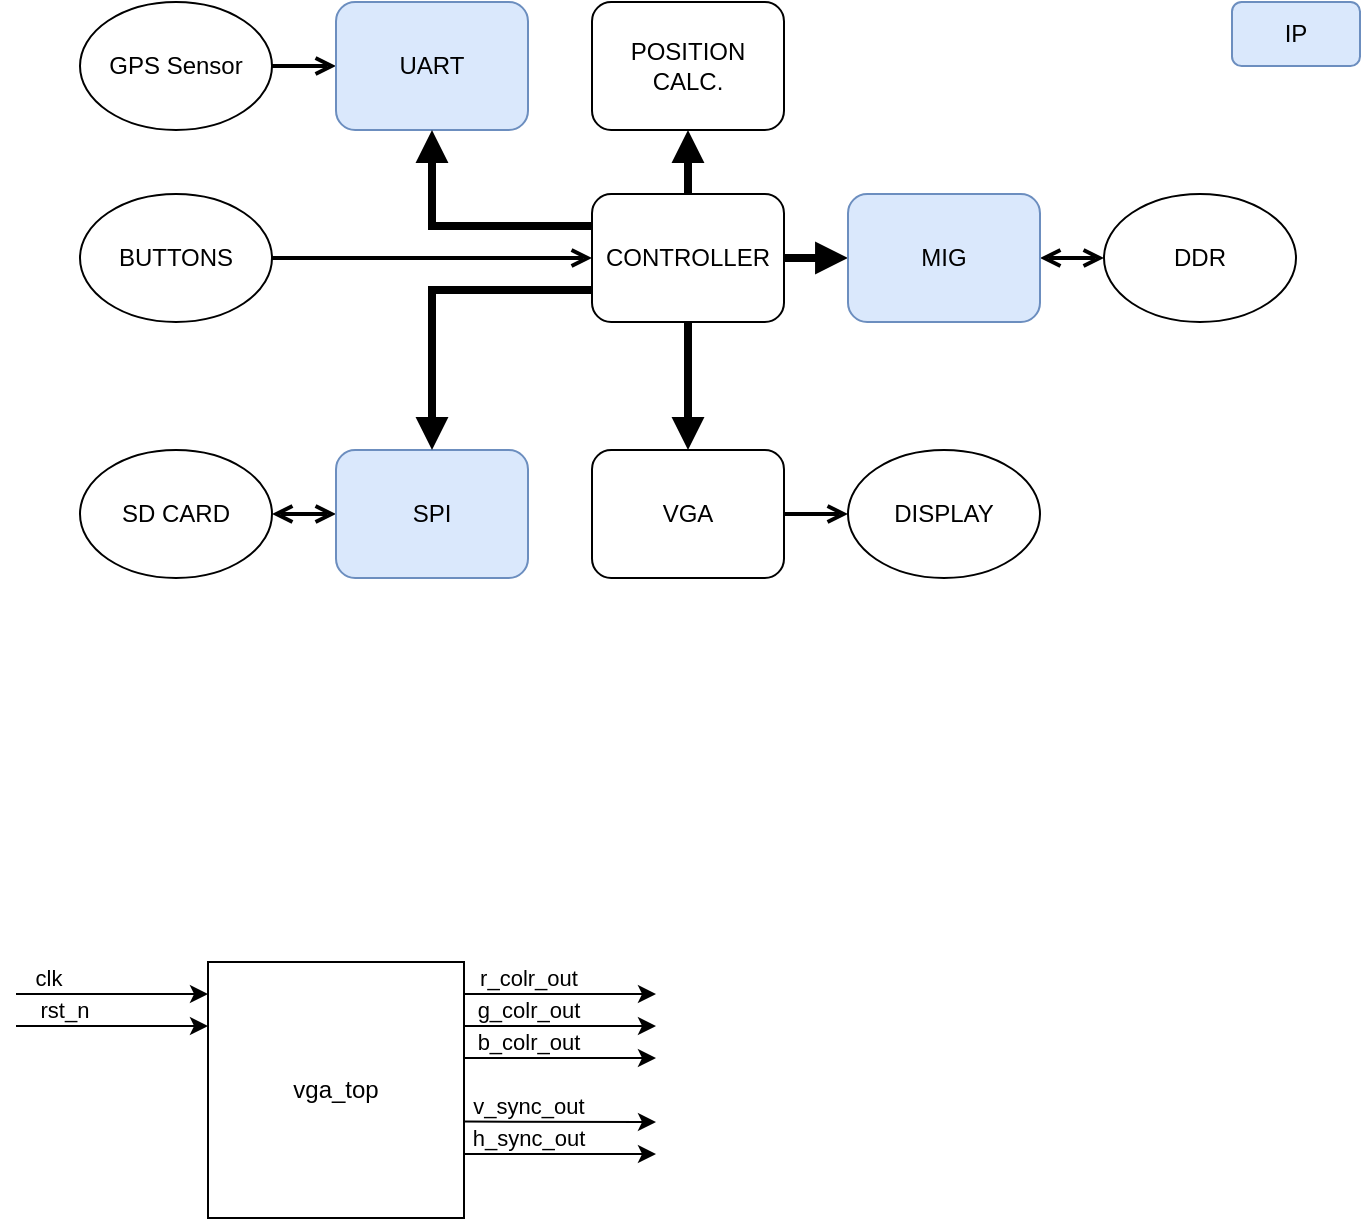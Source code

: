 <mxfile version="16.5.1" type="device" pages="2"><diagram id="nEQVa2_PhKiKGe51zzit" name="top_arch_V1"><mxGraphModel dx="981" dy="624" grid="1" gridSize="8" guides="1" tooltips="1" connect="1" arrows="1" fold="1" page="1" pageScale="1" pageWidth="850" pageHeight="1100" math="0" shadow="0"><root><mxCell id="0"/><mxCell id="1" parent="0"/><mxCell id="EMBkTUxS-HCczICOHxxR-1" value="vga_top" style="rounded=0;whiteSpace=wrap;html=1;" parent="1" vertex="1"><mxGeometry x="192" y="512" width="128" height="128" as="geometry"/></mxCell><mxCell id="BHH7NuSYGkCIC_-TlVkg-1" value="" style="endArrow=classic;html=1;rounded=0;" parent="1" edge="1"><mxGeometry width="50" height="50" relative="1" as="geometry"><mxPoint x="320" y="528" as="sourcePoint"/><mxPoint x="416" y="528" as="targetPoint"/></mxGeometry></mxCell><mxCell id="BHH7NuSYGkCIC_-TlVkg-8" value="r_colr_out" style="edgeLabel;html=1;align=center;verticalAlign=middle;resizable=0;points=[];" parent="BHH7NuSYGkCIC_-TlVkg-1" vertex="1" connectable="0"><mxGeometry x="0.439" y="-1" relative="1" as="geometry"><mxPoint x="-37" y="-9" as="offset"/></mxGeometry></mxCell><mxCell id="BHH7NuSYGkCIC_-TlVkg-2" value="g_colr_out" style="endArrow=classic;html=1;rounded=0;" parent="1" edge="1"><mxGeometry x="-0.333" y="8" width="50" height="50" relative="1" as="geometry"><mxPoint x="320" y="544" as="sourcePoint"/><mxPoint x="416" y="544" as="targetPoint"/><mxPoint as="offset"/></mxGeometry></mxCell><mxCell id="BHH7NuSYGkCIC_-TlVkg-3" value="b_colr_out" style="endArrow=classic;html=1;rounded=0;" parent="1" edge="1"><mxGeometry x="-0.333" y="8" width="50" height="50" relative="1" as="geometry"><mxPoint x="320" y="560" as="sourcePoint"/><mxPoint x="416" y="560" as="targetPoint"/><mxPoint as="offset"/></mxGeometry></mxCell><mxCell id="BHH7NuSYGkCIC_-TlVkg-4" value="v_sync_out" style="endArrow=classic;html=1;rounded=0;" parent="1" edge="1"><mxGeometry x="-0.334" y="8" width="50" height="50" relative="1" as="geometry"><mxPoint x="320" y="591.76" as="sourcePoint"/><mxPoint x="416" y="592" as="targetPoint"/><mxPoint as="offset"/></mxGeometry></mxCell><mxCell id="BHH7NuSYGkCIC_-TlVkg-5" value="h_sync_out" style="endArrow=classic;html=1;rounded=0;" parent="1" edge="1"><mxGeometry x="-0.333" y="8" width="50" height="50" relative="1" as="geometry"><mxPoint x="320" y="608" as="sourcePoint"/><mxPoint x="416" y="608" as="targetPoint"/><mxPoint as="offset"/></mxGeometry></mxCell><mxCell id="BHH7NuSYGkCIC_-TlVkg-6" value="clk" style="endArrow=classic;html=1;rounded=0;" parent="1" edge="1"><mxGeometry x="-0.667" y="8" width="50" height="50" relative="1" as="geometry"><mxPoint x="96" y="528" as="sourcePoint"/><mxPoint x="192" y="528" as="targetPoint"/><mxPoint as="offset"/></mxGeometry></mxCell><mxCell id="BHH7NuSYGkCIC_-TlVkg-7" value="rst_n" style="endArrow=classic;html=1;rounded=0;" parent="1" edge="1"><mxGeometry x="-0.5" y="8" width="50" height="50" relative="1" as="geometry"><mxPoint x="96" y="544" as="sourcePoint"/><mxPoint x="192" y="544" as="targetPoint"/><mxPoint as="offset"/></mxGeometry></mxCell><mxCell id="VVmX6la4kEFzWT4004Nb-6" style="edgeStyle=orthogonalEdgeStyle;rounded=0;orthogonalLoop=1;jettySize=auto;html=1;entryX=0;entryY=0.5;entryDx=0;entryDy=0;strokeWidth=4;endArrow=block;endFill=1;exitX=1;exitY=0.5;exitDx=0;exitDy=0;" parent="1" source="uRz5PrypNm8M7Azt9l2P-7" target="VVmX6la4kEFzWT4004Nb-2" edge="1"><mxGeometry relative="1" as="geometry"><mxPoint x="504" y="176" as="sourcePoint"/></mxGeometry></mxCell><mxCell id="uRz5PrypNm8M7Azt9l2P-6" style="edgeStyle=orthogonalEdgeStyle;rounded=0;orthogonalLoop=1;jettySize=auto;html=1;exitX=0;exitY=0.5;exitDx=0;exitDy=0;entryX=1;entryY=0.5;entryDx=0;entryDy=0;endArrow=open;endFill=0;strokeWidth=2;startArrow=open;startFill=0;" edge="1" parent="1" source="VVmX6la4kEFzWT4004Nb-1" target="Vkc70nAae5T4lTxsDKgx-2"><mxGeometry relative="1" as="geometry"><mxPoint x="160" y="288" as="targetPoint"/></mxGeometry></mxCell><mxCell id="VVmX6la4kEFzWT4004Nb-1" value="SPI" style="rounded=1;whiteSpace=wrap;html=1;fillColor=#dae8fc;strokeColor=#6c8ebf;" parent="1" vertex="1"><mxGeometry x="256" y="256" width="96" height="64" as="geometry"/></mxCell><mxCell id="Vkc70nAae5T4lTxsDKgx-6" style="edgeStyle=orthogonalEdgeStyle;rounded=0;orthogonalLoop=1;jettySize=auto;html=1;exitX=1;exitY=0.5;exitDx=0;exitDy=0;entryX=0;entryY=0.5;entryDx=0;entryDy=0;startArrow=open;startFill=0;endArrow=open;endFill=0;strokeWidth=2;" edge="1" parent="1" source="VVmX6la4kEFzWT4004Nb-2" target="Vkc70nAae5T4lTxsDKgx-5"><mxGeometry relative="1" as="geometry"/></mxCell><mxCell id="VVmX6la4kEFzWT4004Nb-2" value="MIG" style="rounded=1;whiteSpace=wrap;html=1;fillColor=#dae8fc;strokeColor=#6c8ebf;" parent="1" vertex="1"><mxGeometry x="512" y="128" width="96" height="64" as="geometry"/></mxCell><mxCell id="uRz5PrypNm8M7Azt9l2P-2" style="edgeStyle=orthogonalEdgeStyle;rounded=0;orthogonalLoop=1;jettySize=auto;html=1;exitX=0.5;exitY=1;exitDx=0;exitDy=0;entryX=0.5;entryY=0;entryDx=0;entryDy=0;endArrow=block;endFill=1;strokeWidth=4;" edge="1" parent="1" source="uRz5PrypNm8M7Azt9l2P-7" target="VVmX6la4kEFzWT4004Nb-3"><mxGeometry relative="1" as="geometry"><Array as="points"/></mxGeometry></mxCell><mxCell id="uRz5PrypNm8M7Azt9l2P-12" style="edgeStyle=orthogonalEdgeStyle;rounded=0;orthogonalLoop=1;jettySize=auto;html=1;exitX=1;exitY=0.5;exitDx=0;exitDy=0;entryX=0;entryY=0.5;entryDx=0;entryDy=0;startArrow=none;startFill=0;endArrow=open;endFill=0;strokeWidth=2;" edge="1" parent="1" source="VVmX6la4kEFzWT4004Nb-3" target="uRz5PrypNm8M7Azt9l2P-11"><mxGeometry relative="1" as="geometry"/></mxCell><mxCell id="VVmX6la4kEFzWT4004Nb-3" value="VGA" style="rounded=1;whiteSpace=wrap;html=1;" parent="1" vertex="1"><mxGeometry x="384" y="256" width="96" height="64" as="geometry"/></mxCell><mxCell id="uRz5PrypNm8M7Azt9l2P-10" style="edgeStyle=orthogonalEdgeStyle;rounded=0;orthogonalLoop=1;jettySize=auto;html=1;exitX=1;exitY=0.5;exitDx=0;exitDy=0;entryX=0;entryY=0.5;entryDx=0;entryDy=0;endArrow=open;endFill=0;strokeWidth=2;startArrow=none;startFill=0;" edge="1" parent="1" source="uRz5PrypNm8M7Azt9l2P-9" target="VVmX6la4kEFzWT4004Nb-4"><mxGeometry relative="1" as="geometry"/></mxCell><mxCell id="VVmX6la4kEFzWT4004Nb-4" value="UART" style="rounded=1;whiteSpace=wrap;html=1;fillColor=#dae8fc;strokeColor=#6c8ebf;" parent="1" vertex="1"><mxGeometry x="256" y="32" width="96" height="64" as="geometry"/></mxCell><mxCell id="uRz5PrypNm8M7Azt9l2P-4" style="edgeStyle=orthogonalEdgeStyle;rounded=0;orthogonalLoop=1;jettySize=auto;html=1;exitX=0.5;exitY=0;exitDx=0;exitDy=0;entryX=0.5;entryY=1;entryDx=0;entryDy=0;endArrow=block;endFill=1;strokeWidth=4;" edge="1" parent="1" source="uRz5PrypNm8M7Azt9l2P-7" target="VVmX6la4kEFzWT4004Nb-5"><mxGeometry relative="1" as="geometry"/></mxCell><mxCell id="VVmX6la4kEFzWT4004Nb-5" value="POSITION &lt;br&gt;CALC." style="rounded=1;whiteSpace=wrap;html=1;" parent="1" vertex="1"><mxGeometry x="384" y="32" width="96" height="64" as="geometry"/></mxCell><mxCell id="uRz5PrypNm8M7Azt9l2P-8" style="edgeStyle=orthogonalEdgeStyle;rounded=0;orthogonalLoop=1;jettySize=auto;html=1;exitX=0;exitY=0.75;exitDx=0;exitDy=0;entryX=0.5;entryY=0;entryDx=0;entryDy=0;endArrow=block;endFill=1;strokeWidth=4;" edge="1" parent="1" source="uRz5PrypNm8M7Azt9l2P-7" target="VVmX6la4kEFzWT4004Nb-1"><mxGeometry relative="1" as="geometry"/></mxCell><mxCell id="Vkc70nAae5T4lTxsDKgx-4" style="edgeStyle=orthogonalEdgeStyle;rounded=0;orthogonalLoop=1;jettySize=auto;html=1;exitX=0;exitY=0.25;exitDx=0;exitDy=0;entryX=0.5;entryY=1;entryDx=0;entryDy=0;startArrow=none;startFill=0;endArrow=block;endFill=1;strokeWidth=4;" edge="1" parent="1" source="uRz5PrypNm8M7Azt9l2P-7" target="VVmX6la4kEFzWT4004Nb-4"><mxGeometry relative="1" as="geometry"/></mxCell><mxCell id="uRz5PrypNm8M7Azt9l2P-7" value="CONTROLLER" style="rounded=1;whiteSpace=wrap;html=1;" vertex="1" parent="1"><mxGeometry x="384" y="128" width="96" height="64" as="geometry"/></mxCell><mxCell id="uRz5PrypNm8M7Azt9l2P-9" value="GPS Sensor" style="ellipse;whiteSpace=wrap;html=1;" vertex="1" parent="1"><mxGeometry x="128" y="32" width="96" height="64" as="geometry"/></mxCell><mxCell id="uRz5PrypNm8M7Azt9l2P-11" value="DISPLAY" style="ellipse;whiteSpace=wrap;html=1;" vertex="1" parent="1"><mxGeometry x="512" y="256" width="96" height="64" as="geometry"/></mxCell><mxCell id="uRz5PrypNm8M7Azt9l2P-15" style="edgeStyle=orthogonalEdgeStyle;rounded=0;orthogonalLoop=1;jettySize=auto;html=1;exitX=1;exitY=0.5;exitDx=0;exitDy=0;entryX=0;entryY=0.5;entryDx=0;entryDy=0;startArrow=none;startFill=0;endArrow=open;endFill=0;strokeWidth=2;" edge="1" parent="1" source="Vkc70nAae5T4lTxsDKgx-3" target="uRz5PrypNm8M7Azt9l2P-7"><mxGeometry relative="1" as="geometry"><mxPoint x="224" y="144" as="sourcePoint"/></mxGeometry></mxCell><mxCell id="Vkc70nAae5T4lTxsDKgx-2" value="SD CARD" style="ellipse;whiteSpace=wrap;html=1;" vertex="1" parent="1"><mxGeometry x="128" y="256" width="96" height="64" as="geometry"/></mxCell><mxCell id="Vkc70nAae5T4lTxsDKgx-3" value="BUTTONS" style="ellipse;whiteSpace=wrap;html=1;" vertex="1" parent="1"><mxGeometry x="128" y="128" width="96" height="64" as="geometry"/></mxCell><mxCell id="Vkc70nAae5T4lTxsDKgx-5" value="DDR" style="ellipse;whiteSpace=wrap;html=1;" vertex="1" parent="1"><mxGeometry x="640" y="128" width="96" height="64" as="geometry"/></mxCell><mxCell id="Vkc70nAae5T4lTxsDKgx-7" value="IP" style="rounded=1;whiteSpace=wrap;html=1;fillColor=#dae8fc;strokeColor=#6c8ebf;" vertex="1" parent="1"><mxGeometry x="704" y="32" width="64" height="32" as="geometry"/></mxCell></root></mxGraphModel></diagram><diagram id="92d5MzCySYSPe8b4pFnU" name="vga_top"><mxGraphModel dx="1422" dy="905" grid="1" gridSize="10" guides="1" tooltips="1" connect="1" arrows="1" fold="1" page="1" pageScale="1" pageWidth="1169" pageHeight="827" math="0" shadow="0"><root><mxCell id="NCdiv3p-PEW18F6FOUOr-0"/><mxCell id="NCdiv3p-PEW18F6FOUOr-1" parent="NCdiv3p-PEW18F6FOUOr-0"/><mxCell id="Me9tqdzSS-eJb3YpHCgE-0" value="vga_clk_div" style="rounded=0;whiteSpace=wrap;html=1;" parent="NCdiv3p-PEW18F6FOUOr-1" vertex="1"><mxGeometry x="120" y="70" width="120" height="80" as="geometry"/></mxCell><mxCell id="2xURPlfQjI6ZkkE0GjM2-0" value="clk_gen" style="rounded=0;whiteSpace=wrap;html=1;" parent="NCdiv3p-PEW18F6FOUOr-1" vertex="1"><mxGeometry x="120" y="200" width="120" height="80" as="geometry"/></mxCell><mxCell id="2xURPlfQjI6ZkkE0GjM2-1" value="vga_pxl_counter" style="rounded=0;whiteSpace=wrap;html=1;" parent="NCdiv3p-PEW18F6FOUOr-1" vertex="1"><mxGeometry x="120" y="360" width="120" height="120" as="geometry"/></mxCell><mxCell id="G7Uj_nLF-ltPoxCUPjvK-0" value="vga_controller" style="rounded=0;whiteSpace=wrap;html=1;" parent="NCdiv3p-PEW18F6FOUOr-1" vertex="1"><mxGeometry x="440" y="360" width="120" height="120" as="geometry"/></mxCell><mxCell id="G7Uj_nLF-ltPoxCUPjvK-1" value="vga_colr_mux" style="rounded=0;whiteSpace=wrap;html=1;" parent="NCdiv3p-PEW18F6FOUOr-1" vertex="1"><mxGeometry x="760" y="360" width="120" height="120" as="geometry"/></mxCell><mxCell id="G7Uj_nLF-ltPoxCUPjvK-2" value="vga_pattern_gen" style="rounded=0;whiteSpace=wrap;html=1;" parent="NCdiv3p-PEW18F6FOUOr-1" vertex="1"><mxGeometry x="440" y="200" width="120" height="80" as="geometry"/></mxCell><mxCell id="G7Uj_nLF-ltPoxCUPjvK-7" value="" style="endArrow=classic;html=1;rounded=0;entryX=0;entryY=0.25;entryDx=0;entryDy=0;" parent="NCdiv3p-PEW18F6FOUOr-1" target="Me9tqdzSS-eJb3YpHCgE-0" edge="1"><mxGeometry width="50" height="50" relative="1" as="geometry"><mxPoint x="40" y="90" as="sourcePoint"/><mxPoint x="60" y="80" as="targetPoint"/></mxGeometry></mxCell><mxCell id="G7Uj_nLF-ltPoxCUPjvK-14" value="clk" style="edgeLabel;html=1;align=center;verticalAlign=middle;resizable=0;points=[];" parent="G7Uj_nLF-ltPoxCUPjvK-7" vertex="1" connectable="0"><mxGeometry x="-0.496" y="2" relative="1" as="geometry"><mxPoint x="-10" y="-8" as="offset"/></mxGeometry></mxCell><mxCell id="G7Uj_nLF-ltPoxCUPjvK-9" value="" style="endArrow=classic;html=1;rounded=0;entryX=0;entryY=0.25;entryDx=0;entryDy=0;" parent="NCdiv3p-PEW18F6FOUOr-1" edge="1"><mxGeometry width="50" height="50" relative="1" as="geometry"><mxPoint x="40" y="110" as="sourcePoint"/><mxPoint x="120" y="110" as="targetPoint"/></mxGeometry></mxCell><mxCell id="G7Uj_nLF-ltPoxCUPjvK-16" value="rst_n" style="edgeLabel;html=1;align=center;verticalAlign=middle;resizable=0;points=[];" parent="G7Uj_nLF-ltPoxCUPjvK-9" vertex="1" connectable="0"><mxGeometry x="-0.468" y="2" relative="1" as="geometry"><mxPoint x="-11" y="-8" as="offset"/></mxGeometry></mxCell><mxCell id="G7Uj_nLF-ltPoxCUPjvK-17" value="" style="endArrow=classic;html=1;rounded=0;entryX=0;entryY=0.25;entryDx=0;entryDy=0;" parent="NCdiv3p-PEW18F6FOUOr-1" edge="1"><mxGeometry width="50" height="50" relative="1" as="geometry"><mxPoint x="40" y="220" as="sourcePoint"/><mxPoint x="120" y="220" as="targetPoint"/></mxGeometry></mxCell><mxCell id="G7Uj_nLF-ltPoxCUPjvK-18" value="clk" style="edgeLabel;html=1;align=center;verticalAlign=middle;resizable=0;points=[];" parent="G7Uj_nLF-ltPoxCUPjvK-17" vertex="1" connectable="0"><mxGeometry x="-0.496" y="2" relative="1" as="geometry"><mxPoint x="-10" y="-8" as="offset"/></mxGeometry></mxCell><mxCell id="G7Uj_nLF-ltPoxCUPjvK-19" value="" style="endArrow=classic;html=1;rounded=0;entryX=0;entryY=0.25;entryDx=0;entryDy=0;" parent="NCdiv3p-PEW18F6FOUOr-1" edge="1"><mxGeometry width="50" height="50" relative="1" as="geometry"><mxPoint x="40" y="240" as="sourcePoint"/><mxPoint x="120" y="240" as="targetPoint"/></mxGeometry></mxCell><mxCell id="G7Uj_nLF-ltPoxCUPjvK-20" value="rst_n" style="edgeLabel;html=1;align=center;verticalAlign=middle;resizable=0;points=[];" parent="G7Uj_nLF-ltPoxCUPjvK-19" vertex="1" connectable="0"><mxGeometry x="-0.468" y="2" relative="1" as="geometry"><mxPoint x="-11" y="-8" as="offset"/></mxGeometry></mxCell><mxCell id="G7Uj_nLF-ltPoxCUPjvK-22" value="" style="endArrow=classic;html=1;rounded=0;entryX=0;entryY=0.25;entryDx=0;entryDy=0;" parent="NCdiv3p-PEW18F6FOUOr-1" edge="1"><mxGeometry width="50" height="50" relative="1" as="geometry"><mxPoint x="240" y="90.0" as="sourcePoint"/><mxPoint x="320" y="90.0" as="targetPoint"/></mxGeometry></mxCell><mxCell id="G7Uj_nLF-ltPoxCUPjvK-23" value="pxl_clk_s" style="edgeLabel;html=1;align=center;verticalAlign=middle;resizable=0;points=[];" parent="G7Uj_nLF-ltPoxCUPjvK-22" vertex="1" connectable="0"><mxGeometry x="-0.496" y="2" relative="1" as="geometry"><mxPoint x="10" y="-8" as="offset"/></mxGeometry></mxCell><mxCell id="G7Uj_nLF-ltPoxCUPjvK-24" value="" style="endArrow=classic;html=1;rounded=0;entryX=0;entryY=0.25;entryDx=0;entryDy=0;" parent="NCdiv3p-PEW18F6FOUOr-1" edge="1"><mxGeometry width="50" height="50" relative="1" as="geometry"><mxPoint x="40" y="380" as="sourcePoint"/><mxPoint x="120" y="380" as="targetPoint"/></mxGeometry></mxCell><mxCell id="G7Uj_nLF-ltPoxCUPjvK-25" value="pxl_clk_s" style="edgeLabel;html=1;align=center;verticalAlign=middle;resizable=0;points=[];" parent="G7Uj_nLF-ltPoxCUPjvK-24" vertex="1" connectable="0"><mxGeometry x="-0.496" y="2" relative="1" as="geometry"><mxPoint y="-8" as="offset"/></mxGeometry></mxCell><mxCell id="G7Uj_nLF-ltPoxCUPjvK-26" value="" style="endArrow=classic;html=1;rounded=0;entryX=0;entryY=0.25;entryDx=0;entryDy=0;" parent="NCdiv3p-PEW18F6FOUOr-1" edge="1"><mxGeometry width="50" height="50" relative="1" as="geometry"><mxPoint x="40" y="400" as="sourcePoint"/><mxPoint x="120" y="400" as="targetPoint"/></mxGeometry></mxCell><mxCell id="G7Uj_nLF-ltPoxCUPjvK-27" value="rst_n" style="edgeLabel;html=1;align=center;verticalAlign=middle;resizable=0;points=[];" parent="G7Uj_nLF-ltPoxCUPjvK-26" vertex="1" connectable="0"><mxGeometry x="-0.468" y="2" relative="1" as="geometry"><mxPoint x="-11" y="-8" as="offset"/></mxGeometry></mxCell><mxCell id="G7Uj_nLF-ltPoxCUPjvK-29" value="" style="endArrow=classic;html=1;rounded=0;entryX=0;entryY=0.25;entryDx=0;entryDy=0;" parent="NCdiv3p-PEW18F6FOUOr-1" edge="1"><mxGeometry width="50" height="50" relative="1" as="geometry"><mxPoint x="240" y="380" as="sourcePoint"/><mxPoint x="320" y="380" as="targetPoint"/></mxGeometry></mxCell><mxCell id="G7Uj_nLF-ltPoxCUPjvK-30" value="pxl_ctr_s" style="edgeLabel;html=1;align=center;verticalAlign=middle;resizable=0;points=[];" parent="G7Uj_nLF-ltPoxCUPjvK-29" vertex="1" connectable="0"><mxGeometry x="-0.496" y="2" relative="1" as="geometry"><mxPoint x="10" y="-8" as="offset"/></mxGeometry></mxCell><mxCell id="G7Uj_nLF-ltPoxCUPjvK-31" value="" style="endArrow=classic;html=1;rounded=0;entryX=0;entryY=0.25;entryDx=0;entryDy=0;" parent="NCdiv3p-PEW18F6FOUOr-1" edge="1"><mxGeometry width="50" height="50" relative="1" as="geometry"><mxPoint x="240" y="400" as="sourcePoint"/><mxPoint x="320" y="400" as="targetPoint"/></mxGeometry></mxCell><mxCell id="G7Uj_nLF-ltPoxCUPjvK-32" value="line_ctr_s" style="edgeLabel;html=1;align=center;verticalAlign=middle;resizable=0;points=[];" parent="G7Uj_nLF-ltPoxCUPjvK-31" vertex="1" connectable="0"><mxGeometry x="-0.468" y="2" relative="1" as="geometry"><mxPoint x="9" y="-8" as="offset"/></mxGeometry></mxCell><mxCell id="G7Uj_nLF-ltPoxCUPjvK-33" value="" style="endArrow=classic;html=1;rounded=0;entryX=0;entryY=0.25;entryDx=0;entryDy=0;" parent="NCdiv3p-PEW18F6FOUOr-1" edge="1"><mxGeometry width="50" height="50" relative="1" as="geometry"><mxPoint x="360" y="380" as="sourcePoint"/><mxPoint x="440" y="380" as="targetPoint"/></mxGeometry></mxCell><mxCell id="G7Uj_nLF-ltPoxCUPjvK-34" value="pxl_clk_s" style="edgeLabel;html=1;align=center;verticalAlign=middle;resizable=0;points=[];" parent="G7Uj_nLF-ltPoxCUPjvK-33" vertex="1" connectable="0"><mxGeometry x="-0.496" y="2" relative="1" as="geometry"><mxPoint y="-8" as="offset"/></mxGeometry></mxCell><mxCell id="G7Uj_nLF-ltPoxCUPjvK-35" value="" style="endArrow=classic;html=1;rounded=0;entryX=0;entryY=0.25;entryDx=0;entryDy=0;" parent="NCdiv3p-PEW18F6FOUOr-1" edge="1"><mxGeometry width="50" height="50" relative="1" as="geometry"><mxPoint x="360" y="400" as="sourcePoint"/><mxPoint x="440" y="400" as="targetPoint"/></mxGeometry></mxCell><mxCell id="G7Uj_nLF-ltPoxCUPjvK-36" value="rst_n" style="edgeLabel;html=1;align=center;verticalAlign=middle;resizable=0;points=[];" parent="G7Uj_nLF-ltPoxCUPjvK-35" vertex="1" connectable="0"><mxGeometry x="-0.468" y="2" relative="1" as="geometry"><mxPoint x="-11" y="-8" as="offset"/></mxGeometry></mxCell><mxCell id="G7Uj_nLF-ltPoxCUPjvK-37" value="" style="endArrow=classic;html=1;rounded=0;entryX=0;entryY=0.25;entryDx=0;entryDy=0;" parent="NCdiv3p-PEW18F6FOUOr-1" edge="1"><mxGeometry width="50" height="50" relative="1" as="geometry"><mxPoint x="360" y="420" as="sourcePoint"/><mxPoint x="440" y="420" as="targetPoint"/></mxGeometry></mxCell><mxCell id="G7Uj_nLF-ltPoxCUPjvK-38" value="pxl_ctr_s" style="edgeLabel;html=1;align=center;verticalAlign=middle;resizable=0;points=[];" parent="G7Uj_nLF-ltPoxCUPjvK-37" vertex="1" connectable="0"><mxGeometry x="-0.496" y="2" relative="1" as="geometry"><mxPoint y="-8" as="offset"/></mxGeometry></mxCell><mxCell id="G7Uj_nLF-ltPoxCUPjvK-39" value="" style="endArrow=classic;html=1;rounded=0;entryX=0;entryY=0.25;entryDx=0;entryDy=0;" parent="NCdiv3p-PEW18F6FOUOr-1" edge="1"><mxGeometry width="50" height="50" relative="1" as="geometry"><mxPoint x="360" y="440" as="sourcePoint"/><mxPoint x="440" y="440" as="targetPoint"/></mxGeometry></mxCell><mxCell id="G7Uj_nLF-ltPoxCUPjvK-40" value="line_ctr_s" style="edgeLabel;html=1;align=center;verticalAlign=middle;resizable=0;points=[];" parent="G7Uj_nLF-ltPoxCUPjvK-39" vertex="1" connectable="0"><mxGeometry x="-0.468" y="2" relative="1" as="geometry"><mxPoint x="-1" y="-8" as="offset"/></mxGeometry></mxCell><mxCell id="G7Uj_nLF-ltPoxCUPjvK-41" value="" style="endArrow=classic;html=1;rounded=0;entryX=0;entryY=0.25;entryDx=0;entryDy=0;" parent="NCdiv3p-PEW18F6FOUOr-1" edge="1"><mxGeometry width="50" height="50" relative="1" as="geometry"><mxPoint x="560" y="400" as="sourcePoint"/><mxPoint x="640" y="400" as="targetPoint"/></mxGeometry></mxCell><mxCell id="G7Uj_nLF-ltPoxCUPjvK-42" value="v_sync_s" style="edgeLabel;html=1;align=center;verticalAlign=middle;resizable=0;points=[];" parent="G7Uj_nLF-ltPoxCUPjvK-41" vertex="1" connectable="0"><mxGeometry x="-0.496" y="2" relative="1" as="geometry"><mxPoint x="10" y="-8" as="offset"/></mxGeometry></mxCell><mxCell id="G7Uj_nLF-ltPoxCUPjvK-43" value="" style="endArrow=classic;html=1;rounded=0;entryX=0;entryY=0.25;entryDx=0;entryDy=0;" parent="NCdiv3p-PEW18F6FOUOr-1" edge="1"><mxGeometry width="50" height="50" relative="1" as="geometry"><mxPoint x="560" y="420" as="sourcePoint"/><mxPoint x="640" y="420" as="targetPoint"/></mxGeometry></mxCell><mxCell id="G7Uj_nLF-ltPoxCUPjvK-44" value="h_sync_s" style="edgeLabel;html=1;align=center;verticalAlign=middle;resizable=0;points=[];" parent="G7Uj_nLF-ltPoxCUPjvK-43" vertex="1" connectable="0"><mxGeometry x="-0.468" y="2" relative="1" as="geometry"><mxPoint x="9" y="-8" as="offset"/></mxGeometry></mxCell><mxCell id="G7Uj_nLF-ltPoxCUPjvK-45" value="" style="endArrow=classic;html=1;rounded=0;entryX=0;entryY=0.25;entryDx=0;entryDy=0;" parent="NCdiv3p-PEW18F6FOUOr-1" edge="1"><mxGeometry width="50" height="50" relative="1" as="geometry"><mxPoint x="560" y="380" as="sourcePoint"/><mxPoint x="640" y="380" as="targetPoint"/></mxGeometry></mxCell><mxCell id="G7Uj_nLF-ltPoxCUPjvK-46" value="colr_en_s" style="edgeLabel;html=1;align=center;verticalAlign=middle;resizable=0;points=[];" parent="G7Uj_nLF-ltPoxCUPjvK-45" vertex="1" connectable="0"><mxGeometry x="-0.496" y="2" relative="1" as="geometry"><mxPoint x="10" y="-8" as="offset"/></mxGeometry></mxCell><mxCell id="G7Uj_nLF-ltPoxCUPjvK-52" value="" style="endArrow=classic;html=1;rounded=0;entryX=0;entryY=0.25;entryDx=0;entryDy=0;" parent="NCdiv3p-PEW18F6FOUOr-1" edge="1"><mxGeometry width="50" height="50" relative="1" as="geometry"><mxPoint x="240" y="220" as="sourcePoint"/><mxPoint x="320" y="220" as="targetPoint"/></mxGeometry></mxCell><mxCell id="G7Uj_nLF-ltPoxCUPjvK-53" value="pxl_clk_s" style="edgeLabel;html=1;align=center;verticalAlign=middle;resizable=0;points=[];" parent="G7Uj_nLF-ltPoxCUPjvK-52" vertex="1" connectable="0"><mxGeometry x="-0.496" y="2" relative="1" as="geometry"><mxPoint x="10" y="-8" as="offset"/></mxGeometry></mxCell><mxCell id="G7Uj_nLF-ltPoxCUPjvK-54" value="IF CONF_SIM == 1" style="text;html=1;align=left;verticalAlign=middle;resizable=0;points=[];autosize=1;strokeColor=none;fillColor=none;" parent="NCdiv3p-PEW18F6FOUOr-1" vertex="1"><mxGeometry x="40" y="170" width="120" height="20" as="geometry"/></mxCell><mxCell id="G7Uj_nLF-ltPoxCUPjvK-55" value="IF CONF_SIM == 0" style="text;html=1;align=left;verticalAlign=middle;resizable=0;points=[];autosize=1;strokeColor=none;fillColor=none;" parent="NCdiv3p-PEW18F6FOUOr-1" vertex="1"><mxGeometry x="40" y="40" width="120" height="20" as="geometry"/></mxCell><mxCell id="G7Uj_nLF-ltPoxCUPjvK-56" value="" style="endArrow=classic;html=1;rounded=0;entryX=0;entryY=0.25;entryDx=0;entryDy=0;" parent="NCdiv3p-PEW18F6FOUOr-1" edge="1"><mxGeometry width="50" height="50" relative="1" as="geometry"><mxPoint x="360" y="220" as="sourcePoint"/><mxPoint x="440" y="220" as="targetPoint"/></mxGeometry></mxCell><mxCell id="G7Uj_nLF-ltPoxCUPjvK-57" value="pxl_ctr_s" style="edgeLabel;html=1;align=center;verticalAlign=middle;resizable=0;points=[];" parent="G7Uj_nLF-ltPoxCUPjvK-56" vertex="1" connectable="0"><mxGeometry x="-0.496" y="2" relative="1" as="geometry"><mxPoint y="-8" as="offset"/></mxGeometry></mxCell><mxCell id="G7Uj_nLF-ltPoxCUPjvK-58" value="" style="endArrow=classic;html=1;rounded=0;entryX=0;entryY=0.25;entryDx=0;entryDy=0;" parent="NCdiv3p-PEW18F6FOUOr-1" edge="1"><mxGeometry width="50" height="50" relative="1" as="geometry"><mxPoint x="360" y="240" as="sourcePoint"/><mxPoint x="440" y="240" as="targetPoint"/></mxGeometry></mxCell><mxCell id="G7Uj_nLF-ltPoxCUPjvK-59" value="line_ctr_s" style="edgeLabel;html=1;align=center;verticalAlign=middle;resizable=0;points=[];" parent="G7Uj_nLF-ltPoxCUPjvK-58" vertex="1" connectable="0"><mxGeometry x="-0.468" y="2" relative="1" as="geometry"><mxPoint x="-1" y="-8" as="offset"/></mxGeometry></mxCell><mxCell id="G7Uj_nLF-ltPoxCUPjvK-60" value="" style="endArrow=classic;html=1;rounded=0;entryX=0;entryY=0.25;entryDx=0;entryDy=0;" parent="NCdiv3p-PEW18F6FOUOr-1" edge="1"><mxGeometry width="50" height="50" relative="1" as="geometry"><mxPoint x="560" y="220" as="sourcePoint"/><mxPoint x="640" y="220" as="targetPoint"/></mxGeometry></mxCell><mxCell id="G7Uj_nLF-ltPoxCUPjvK-61" value="colr_arr_s" style="edgeLabel;html=1;align=center;verticalAlign=middle;resizable=0;points=[];" parent="G7Uj_nLF-ltPoxCUPjvK-60" vertex="1" connectable="0"><mxGeometry x="-0.496" y="2" relative="1" as="geometry"><mxPoint x="10" y="-8" as="offset"/></mxGeometry></mxCell><mxCell id="G7Uj_nLF-ltPoxCUPjvK-62" value="IF CONF_TEST_PATT == 1" style="text;html=1;align=left;verticalAlign=middle;resizable=0;points=[];autosize=1;strokeColor=none;fillColor=none;" parent="NCdiv3p-PEW18F6FOUOr-1" vertex="1"><mxGeometry x="360" y="170" width="160" height="20" as="geometry"/></mxCell><mxCell id="G7Uj_nLF-ltPoxCUPjvK-63" value="" style="endArrow=classic;html=1;rounded=0;entryX=0;entryY=0.25;entryDx=0;entryDy=0;" parent="NCdiv3p-PEW18F6FOUOr-1" edge="1"><mxGeometry width="50" height="50" relative="1" as="geometry"><mxPoint x="680" y="380" as="sourcePoint"/><mxPoint x="760" y="380" as="targetPoint"/></mxGeometry></mxCell><mxCell id="G7Uj_nLF-ltPoxCUPjvK-64" value="colr_arr_s" style="edgeLabel;html=1;align=center;verticalAlign=middle;resizable=0;points=[];" parent="G7Uj_nLF-ltPoxCUPjvK-63" vertex="1" connectable="0"><mxGeometry x="-0.496" y="2" relative="1" as="geometry"><mxPoint y="-8" as="offset"/></mxGeometry></mxCell><mxCell id="G7Uj_nLF-ltPoxCUPjvK-65" value="" style="endArrow=classic;html=1;rounded=0;entryX=0;entryY=0.25;entryDx=0;entryDy=0;" parent="NCdiv3p-PEW18F6FOUOr-1" edge="1"><mxGeometry width="50" height="50" relative="1" as="geometry"><mxPoint x="680" y="400" as="sourcePoint"/><mxPoint x="760" y="400" as="targetPoint"/></mxGeometry></mxCell><mxCell id="G7Uj_nLF-ltPoxCUPjvK-66" value="colr_en_s" style="edgeLabel;html=1;align=center;verticalAlign=middle;resizable=0;points=[];" parent="G7Uj_nLF-ltPoxCUPjvK-65" vertex="1" connectable="0"><mxGeometry x="-0.468" y="2" relative="1" as="geometry"><mxPoint x="-1" y="-8" as="offset"/></mxGeometry></mxCell><mxCell id="G7Uj_nLF-ltPoxCUPjvK-67" value="" style="endArrow=classic;html=1;rounded=0;" parent="NCdiv3p-PEW18F6FOUOr-1" edge="1"><mxGeometry width="50" height="50" relative="1" as="geometry"><mxPoint x="880" y="380" as="sourcePoint"/><mxPoint x="1000" y="380" as="targetPoint"/></mxGeometry></mxCell><mxCell id="G7Uj_nLF-ltPoxCUPjvK-68" value="colr_mux_arr_s" style="edgeLabel;html=1;align=center;verticalAlign=middle;resizable=0;points=[];" parent="G7Uj_nLF-ltPoxCUPjvK-67" vertex="1" connectable="0"><mxGeometry x="-0.496" y="2" relative="1" as="geometry"><mxPoint x="20" y="-8" as="offset"/></mxGeometry></mxCell></root></mxGraphModel></diagram></mxfile>